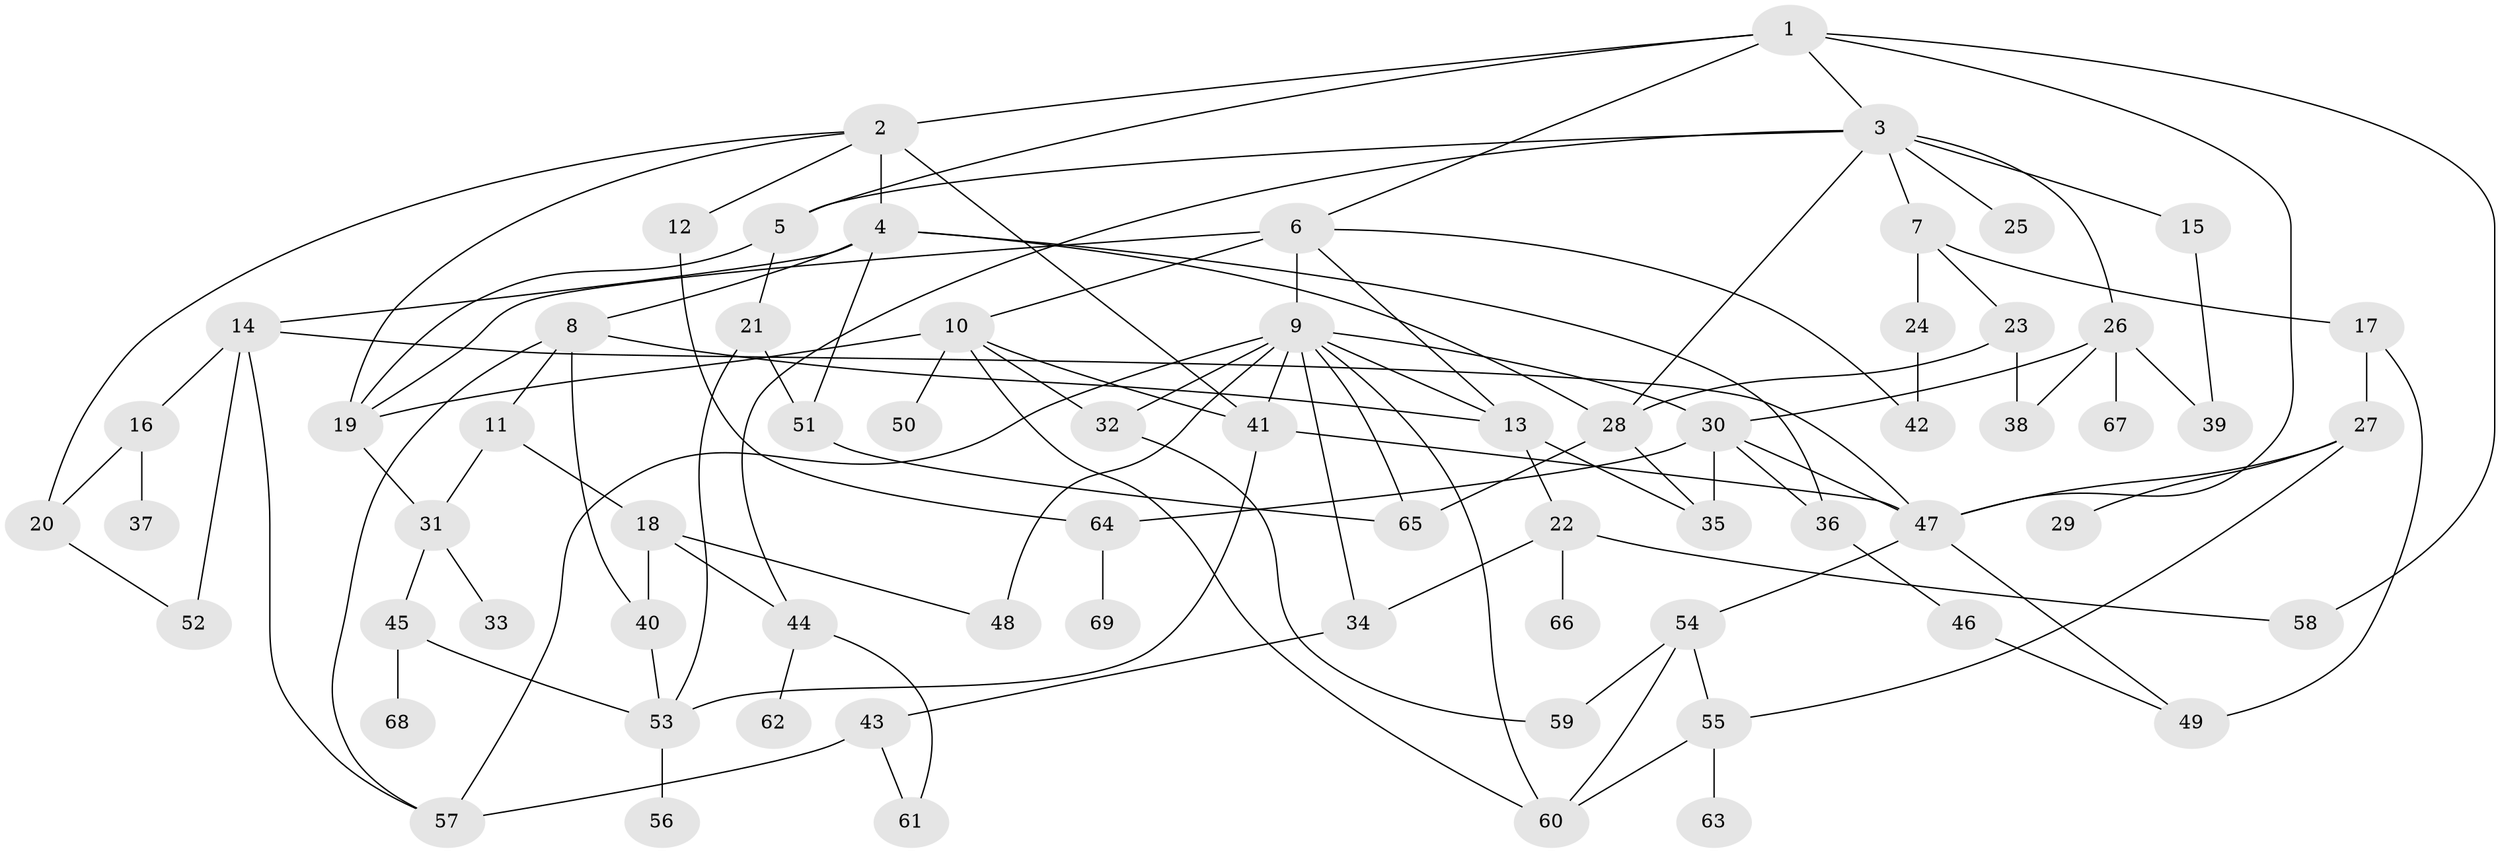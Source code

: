 // original degree distribution, {5: 0.10869565217391304, 6: 0.028985507246376812, 8: 0.007246376811594203, 9: 0.007246376811594203, 4: 0.10869565217391304, 2: 0.2463768115942029, 3: 0.18840579710144928, 1: 0.2971014492753623, 7: 0.007246376811594203}
// Generated by graph-tools (version 1.1) at 2025/34/03/09/25 02:34:04]
// undirected, 69 vertices, 116 edges
graph export_dot {
graph [start="1"]
  node [color=gray90,style=filled];
  1;
  2;
  3;
  4;
  5;
  6;
  7;
  8;
  9;
  10;
  11;
  12;
  13;
  14;
  15;
  16;
  17;
  18;
  19;
  20;
  21;
  22;
  23;
  24;
  25;
  26;
  27;
  28;
  29;
  30;
  31;
  32;
  33;
  34;
  35;
  36;
  37;
  38;
  39;
  40;
  41;
  42;
  43;
  44;
  45;
  46;
  47;
  48;
  49;
  50;
  51;
  52;
  53;
  54;
  55;
  56;
  57;
  58;
  59;
  60;
  61;
  62;
  63;
  64;
  65;
  66;
  67;
  68;
  69;
  1 -- 2 [weight=1.0];
  1 -- 3 [weight=1.0];
  1 -- 5 [weight=1.0];
  1 -- 6 [weight=1.0];
  1 -- 47 [weight=1.0];
  1 -- 58 [weight=1.0];
  2 -- 4 [weight=3.0];
  2 -- 12 [weight=1.0];
  2 -- 19 [weight=1.0];
  2 -- 20 [weight=1.0];
  2 -- 41 [weight=1.0];
  3 -- 5 [weight=1.0];
  3 -- 7 [weight=1.0];
  3 -- 15 [weight=1.0];
  3 -- 25 [weight=1.0];
  3 -- 26 [weight=1.0];
  3 -- 28 [weight=1.0];
  3 -- 44 [weight=1.0];
  4 -- 8 [weight=1.0];
  4 -- 14 [weight=1.0];
  4 -- 28 [weight=1.0];
  4 -- 36 [weight=1.0];
  4 -- 51 [weight=1.0];
  5 -- 19 [weight=1.0];
  5 -- 21 [weight=1.0];
  6 -- 9 [weight=1.0];
  6 -- 10 [weight=2.0];
  6 -- 13 [weight=1.0];
  6 -- 19 [weight=1.0];
  6 -- 42 [weight=1.0];
  7 -- 17 [weight=1.0];
  7 -- 23 [weight=1.0];
  7 -- 24 [weight=1.0];
  8 -- 11 [weight=1.0];
  8 -- 13 [weight=1.0];
  8 -- 40 [weight=1.0];
  8 -- 57 [weight=1.0];
  9 -- 13 [weight=1.0];
  9 -- 30 [weight=1.0];
  9 -- 32 [weight=1.0];
  9 -- 34 [weight=1.0];
  9 -- 41 [weight=1.0];
  9 -- 48 [weight=2.0];
  9 -- 57 [weight=1.0];
  9 -- 60 [weight=1.0];
  9 -- 65 [weight=1.0];
  10 -- 19 [weight=1.0];
  10 -- 32 [weight=1.0];
  10 -- 41 [weight=1.0];
  10 -- 50 [weight=2.0];
  10 -- 60 [weight=1.0];
  11 -- 18 [weight=1.0];
  11 -- 31 [weight=1.0];
  12 -- 64 [weight=1.0];
  13 -- 22 [weight=1.0];
  13 -- 35 [weight=1.0];
  14 -- 16 [weight=1.0];
  14 -- 47 [weight=1.0];
  14 -- 52 [weight=2.0];
  14 -- 57 [weight=1.0];
  15 -- 39 [weight=1.0];
  16 -- 20 [weight=1.0];
  16 -- 37 [weight=1.0];
  17 -- 27 [weight=1.0];
  17 -- 49 [weight=1.0];
  18 -- 40 [weight=1.0];
  18 -- 44 [weight=1.0];
  18 -- 48 [weight=1.0];
  19 -- 31 [weight=1.0];
  20 -- 52 [weight=1.0];
  21 -- 51 [weight=1.0];
  21 -- 53 [weight=1.0];
  22 -- 34 [weight=1.0];
  22 -- 58 [weight=1.0];
  22 -- 66 [weight=1.0];
  23 -- 28 [weight=1.0];
  23 -- 38 [weight=1.0];
  24 -- 42 [weight=1.0];
  26 -- 30 [weight=1.0];
  26 -- 38 [weight=1.0];
  26 -- 39 [weight=1.0];
  26 -- 67 [weight=1.0];
  27 -- 29 [weight=1.0];
  27 -- 47 [weight=1.0];
  27 -- 55 [weight=1.0];
  28 -- 35 [weight=1.0];
  28 -- 65 [weight=1.0];
  30 -- 35 [weight=4.0];
  30 -- 36 [weight=1.0];
  30 -- 47 [weight=1.0];
  30 -- 64 [weight=1.0];
  31 -- 33 [weight=1.0];
  31 -- 45 [weight=1.0];
  32 -- 59 [weight=1.0];
  34 -- 43 [weight=1.0];
  36 -- 46 [weight=1.0];
  40 -- 53 [weight=1.0];
  41 -- 47 [weight=1.0];
  41 -- 53 [weight=1.0];
  43 -- 57 [weight=1.0];
  43 -- 61 [weight=1.0];
  44 -- 61 [weight=1.0];
  44 -- 62 [weight=1.0];
  45 -- 53 [weight=1.0];
  45 -- 68 [weight=1.0];
  46 -- 49 [weight=1.0];
  47 -- 49 [weight=1.0];
  47 -- 54 [weight=1.0];
  51 -- 65 [weight=1.0];
  53 -- 56 [weight=1.0];
  54 -- 55 [weight=1.0];
  54 -- 59 [weight=1.0];
  54 -- 60 [weight=1.0];
  55 -- 60 [weight=1.0];
  55 -- 63 [weight=1.0];
  64 -- 69 [weight=1.0];
}
